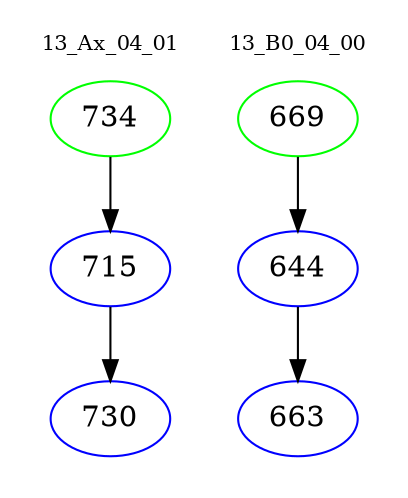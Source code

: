 digraph{
subgraph cluster_0 {
color = white
label = "13_Ax_04_01";
fontsize=10;
T0_734 [label="734", color="green"]
T0_734 -> T0_715 [color="black"]
T0_715 [label="715", color="blue"]
T0_715 -> T0_730 [color="black"]
T0_730 [label="730", color="blue"]
}
subgraph cluster_1 {
color = white
label = "13_B0_04_00";
fontsize=10;
T1_669 [label="669", color="green"]
T1_669 -> T1_644 [color="black"]
T1_644 [label="644", color="blue"]
T1_644 -> T1_663 [color="black"]
T1_663 [label="663", color="blue"]
}
}
